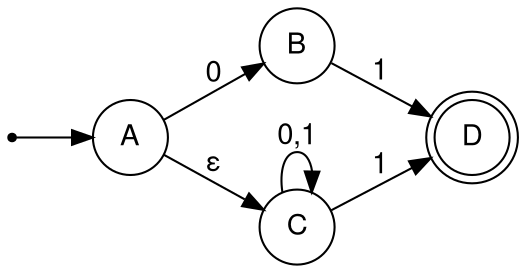 digraph nfa4 {
	fontname="Helvetica,Arial,sans-serif"
	node [fontname="Helvetica,Arial,sans-serif"]
	edge [fontname="Helvetica,Arial,sans-serif"]
	rankdir=LR;
    ordering="in"
	node [shape = doublecircle]; D
    node [shape=point]ENTRY;
    node [shape = circle];
	ENTRY->A
	A -> B [label = "0"];
    B -> D [label = "1"];
    A -> C [label = "ε"];
    C -> C [label = "0,1"];
    C -> D [label = "1"];
}
